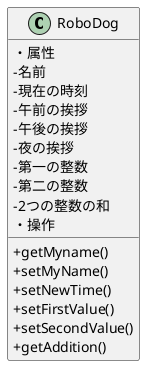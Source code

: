 @startuml
skinparam classAttributeIconSize 0
class RoboDog {
・属性
 -名前
 -現在の時刻
 -午前の挨拶
 -午後の挨拶
 -夜の挨拶
 -第一の整数
 -第二の整数
 -2つの整数の和
 ・操作
 +getMyname()
 +setMyName()
 +setNewTime()
 +setFirstValue()
 +setSecondValue()
 +getAddition()
}

@enduml
